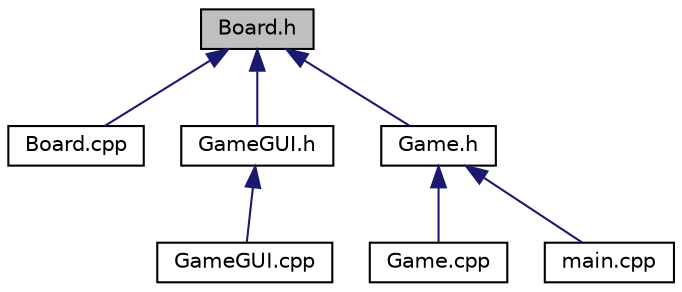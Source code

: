 digraph "Board.h"
{
  edge [fontname="Helvetica",fontsize="10",labelfontname="Helvetica",labelfontsize="10"];
  node [fontname="Helvetica",fontsize="10",shape=record];
  Node1 [label="Board.h",height=0.2,width=0.4,color="black", fillcolor="grey75", style="filled", fontcolor="black"];
  Node1 -> Node2 [dir="back",color="midnightblue",fontsize="10",style="solid"];
  Node2 [label="Board.cpp",height=0.2,width=0.4,color="black", fillcolor="white", style="filled",URL="$Board_8cpp.html"];
  Node1 -> Node3 [dir="back",color="midnightblue",fontsize="10",style="solid"];
  Node3 [label="GameGUI.h",height=0.2,width=0.4,color="black", fillcolor="white", style="filled",URL="$GameGUI_8h.html"];
  Node3 -> Node4 [dir="back",color="midnightblue",fontsize="10",style="solid"];
  Node4 [label="GameGUI.cpp",height=0.2,width=0.4,color="black", fillcolor="white", style="filled",URL="$GameGUI_8cpp.html"];
  Node1 -> Node5 [dir="back",color="midnightblue",fontsize="10",style="solid"];
  Node5 [label="Game.h",height=0.2,width=0.4,color="black", fillcolor="white", style="filled",URL="$Game_8h.html"];
  Node5 -> Node6 [dir="back",color="midnightblue",fontsize="10",style="solid"];
  Node6 [label="Game.cpp",height=0.2,width=0.4,color="black", fillcolor="white", style="filled",URL="$Game_8cpp.html"];
  Node5 -> Node7 [dir="back",color="midnightblue",fontsize="10",style="solid"];
  Node7 [label="main.cpp",height=0.2,width=0.4,color="black", fillcolor="white", style="filled",URL="$main_8cpp.html"];
}
